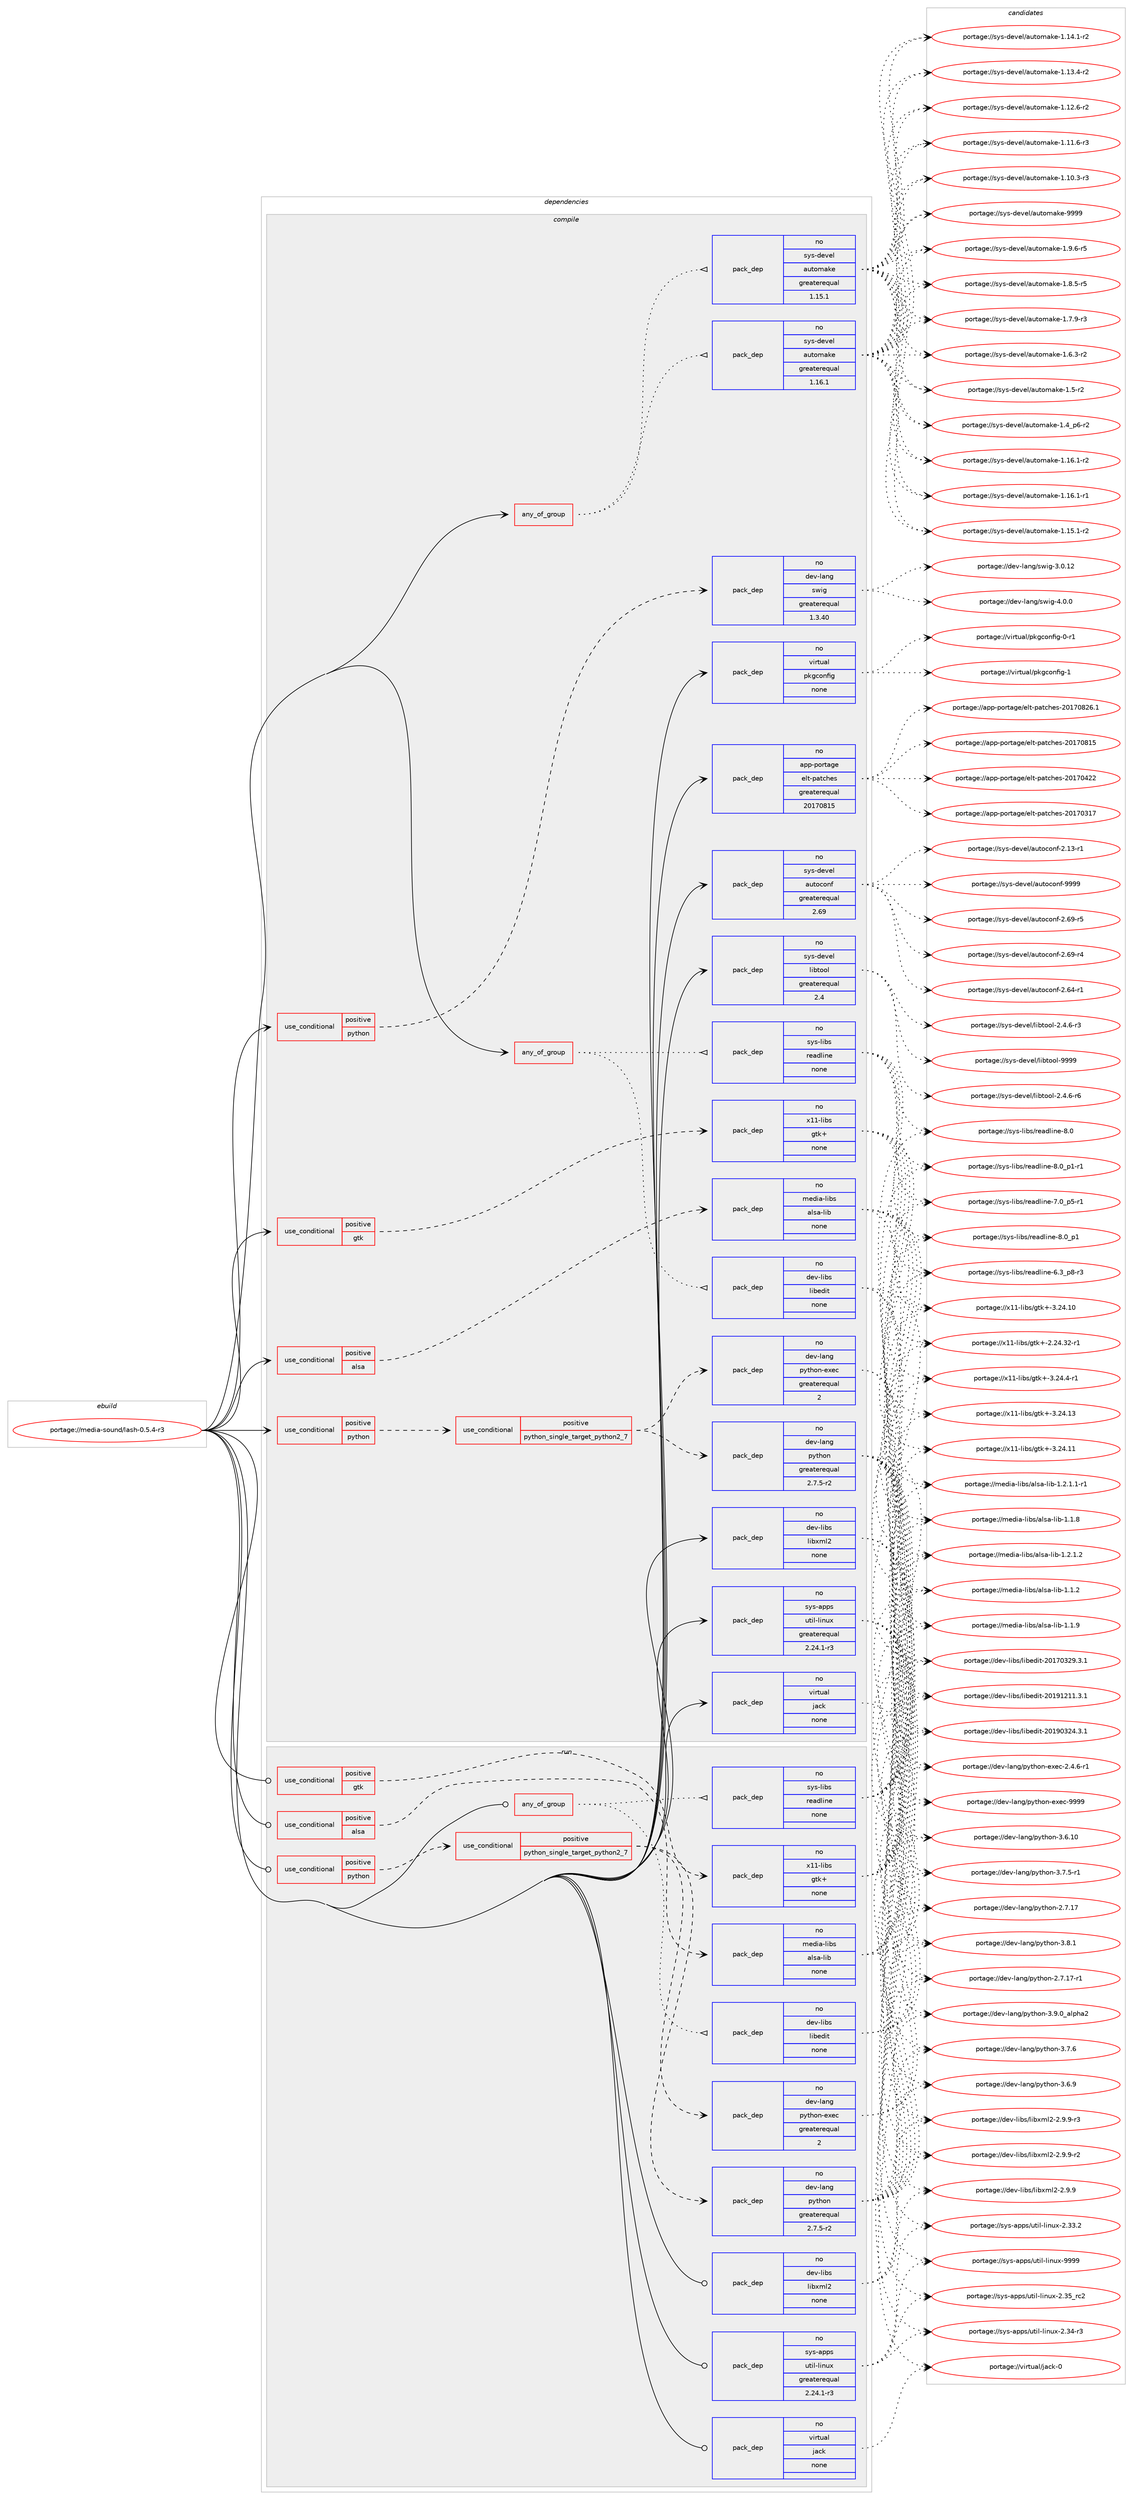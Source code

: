 digraph prolog {

# *************
# Graph options
# *************

newrank=true;
concentrate=true;
compound=true;
graph [rankdir=LR,fontname=Helvetica,fontsize=10,ranksep=1.5];#, ranksep=2.5, nodesep=0.2];
edge  [arrowhead=vee];
node  [fontname=Helvetica,fontsize=10];

# **********
# The ebuild
# **********

subgraph cluster_leftcol {
color=gray;
rank=same;
label=<<i>ebuild</i>>;
id [label="portage://media-sound/lash-0.5.4-r3", color=red, width=4, href="../media-sound/lash-0.5.4-r3.svg"];
}

# ****************
# The dependencies
# ****************

subgraph cluster_midcol {
color=gray;
label=<<i>dependencies</i>>;
subgraph cluster_compile {
fillcolor="#eeeeee";
style=filled;
label=<<i>compile</i>>;
subgraph any2796 {
dependency191774 [label=<<TABLE BORDER="0" CELLBORDER="1" CELLSPACING="0" CELLPADDING="4"><TR><TD CELLPADDING="10">any_of_group</TD></TR></TABLE>>, shape=none, color=red];subgraph pack145323 {
dependency191775 [label=<<TABLE BORDER="0" CELLBORDER="1" CELLSPACING="0" CELLPADDING="4" WIDTH="220"><TR><TD ROWSPAN="6" CELLPADDING="30">pack_dep</TD></TR><TR><TD WIDTH="110">no</TD></TR><TR><TD>sys-devel</TD></TR><TR><TD>automake</TD></TR><TR><TD>greaterequal</TD></TR><TR><TD>1.16.1</TD></TR></TABLE>>, shape=none, color=blue];
}
dependency191774:e -> dependency191775:w [weight=20,style="dotted",arrowhead="oinv"];
subgraph pack145324 {
dependency191776 [label=<<TABLE BORDER="0" CELLBORDER="1" CELLSPACING="0" CELLPADDING="4" WIDTH="220"><TR><TD ROWSPAN="6" CELLPADDING="30">pack_dep</TD></TR><TR><TD WIDTH="110">no</TD></TR><TR><TD>sys-devel</TD></TR><TR><TD>automake</TD></TR><TR><TD>greaterequal</TD></TR><TR><TD>1.15.1</TD></TR></TABLE>>, shape=none, color=blue];
}
dependency191774:e -> dependency191776:w [weight=20,style="dotted",arrowhead="oinv"];
}
id:e -> dependency191774:w [weight=20,style="solid",arrowhead="vee"];
subgraph any2797 {
dependency191777 [label=<<TABLE BORDER="0" CELLBORDER="1" CELLSPACING="0" CELLPADDING="4"><TR><TD CELLPADDING="10">any_of_group</TD></TR></TABLE>>, shape=none, color=red];subgraph pack145325 {
dependency191778 [label=<<TABLE BORDER="0" CELLBORDER="1" CELLSPACING="0" CELLPADDING="4" WIDTH="220"><TR><TD ROWSPAN="6" CELLPADDING="30">pack_dep</TD></TR><TR><TD WIDTH="110">no</TD></TR><TR><TD>sys-libs</TD></TR><TR><TD>readline</TD></TR><TR><TD>none</TD></TR><TR><TD></TD></TR></TABLE>>, shape=none, color=blue];
}
dependency191777:e -> dependency191778:w [weight=20,style="dotted",arrowhead="oinv"];
subgraph pack145326 {
dependency191779 [label=<<TABLE BORDER="0" CELLBORDER="1" CELLSPACING="0" CELLPADDING="4" WIDTH="220"><TR><TD ROWSPAN="6" CELLPADDING="30">pack_dep</TD></TR><TR><TD WIDTH="110">no</TD></TR><TR><TD>dev-libs</TD></TR><TR><TD>libedit</TD></TR><TR><TD>none</TD></TR><TR><TD></TD></TR></TABLE>>, shape=none, color=blue];
}
dependency191777:e -> dependency191779:w [weight=20,style="dotted",arrowhead="oinv"];
}
id:e -> dependency191777:w [weight=20,style="solid",arrowhead="vee"];
subgraph cond43505 {
dependency191780 [label=<<TABLE BORDER="0" CELLBORDER="1" CELLSPACING="0" CELLPADDING="4"><TR><TD ROWSPAN="3" CELLPADDING="10">use_conditional</TD></TR><TR><TD>positive</TD></TR><TR><TD>alsa</TD></TR></TABLE>>, shape=none, color=red];
subgraph pack145327 {
dependency191781 [label=<<TABLE BORDER="0" CELLBORDER="1" CELLSPACING="0" CELLPADDING="4" WIDTH="220"><TR><TD ROWSPAN="6" CELLPADDING="30">pack_dep</TD></TR><TR><TD WIDTH="110">no</TD></TR><TR><TD>media-libs</TD></TR><TR><TD>alsa-lib</TD></TR><TR><TD>none</TD></TR><TR><TD></TD></TR></TABLE>>, shape=none, color=blue];
}
dependency191780:e -> dependency191781:w [weight=20,style="dashed",arrowhead="vee"];
}
id:e -> dependency191780:w [weight=20,style="solid",arrowhead="vee"];
subgraph cond43506 {
dependency191782 [label=<<TABLE BORDER="0" CELLBORDER="1" CELLSPACING="0" CELLPADDING="4"><TR><TD ROWSPAN="3" CELLPADDING="10">use_conditional</TD></TR><TR><TD>positive</TD></TR><TR><TD>gtk</TD></TR></TABLE>>, shape=none, color=red];
subgraph pack145328 {
dependency191783 [label=<<TABLE BORDER="0" CELLBORDER="1" CELLSPACING="0" CELLPADDING="4" WIDTH="220"><TR><TD ROWSPAN="6" CELLPADDING="30">pack_dep</TD></TR><TR><TD WIDTH="110">no</TD></TR><TR><TD>x11-libs</TD></TR><TR><TD>gtk+</TD></TR><TR><TD>none</TD></TR><TR><TD></TD></TR></TABLE>>, shape=none, color=blue];
}
dependency191782:e -> dependency191783:w [weight=20,style="dashed",arrowhead="vee"];
}
id:e -> dependency191782:w [weight=20,style="solid",arrowhead="vee"];
subgraph cond43507 {
dependency191784 [label=<<TABLE BORDER="0" CELLBORDER="1" CELLSPACING="0" CELLPADDING="4"><TR><TD ROWSPAN="3" CELLPADDING="10">use_conditional</TD></TR><TR><TD>positive</TD></TR><TR><TD>python</TD></TR></TABLE>>, shape=none, color=red];
subgraph cond43508 {
dependency191785 [label=<<TABLE BORDER="0" CELLBORDER="1" CELLSPACING="0" CELLPADDING="4"><TR><TD ROWSPAN="3" CELLPADDING="10">use_conditional</TD></TR><TR><TD>positive</TD></TR><TR><TD>python_single_target_python2_7</TD></TR></TABLE>>, shape=none, color=red];
subgraph pack145329 {
dependency191786 [label=<<TABLE BORDER="0" CELLBORDER="1" CELLSPACING="0" CELLPADDING="4" WIDTH="220"><TR><TD ROWSPAN="6" CELLPADDING="30">pack_dep</TD></TR><TR><TD WIDTH="110">no</TD></TR><TR><TD>dev-lang</TD></TR><TR><TD>python</TD></TR><TR><TD>greaterequal</TD></TR><TR><TD>2.7.5-r2</TD></TR></TABLE>>, shape=none, color=blue];
}
dependency191785:e -> dependency191786:w [weight=20,style="dashed",arrowhead="vee"];
subgraph pack145330 {
dependency191787 [label=<<TABLE BORDER="0" CELLBORDER="1" CELLSPACING="0" CELLPADDING="4" WIDTH="220"><TR><TD ROWSPAN="6" CELLPADDING="30">pack_dep</TD></TR><TR><TD WIDTH="110">no</TD></TR><TR><TD>dev-lang</TD></TR><TR><TD>python-exec</TD></TR><TR><TD>greaterequal</TD></TR><TR><TD>2</TD></TR></TABLE>>, shape=none, color=blue];
}
dependency191785:e -> dependency191787:w [weight=20,style="dashed",arrowhead="vee"];
}
dependency191784:e -> dependency191785:w [weight=20,style="dashed",arrowhead="vee"];
}
id:e -> dependency191784:w [weight=20,style="solid",arrowhead="vee"];
subgraph cond43509 {
dependency191788 [label=<<TABLE BORDER="0" CELLBORDER="1" CELLSPACING="0" CELLPADDING="4"><TR><TD ROWSPAN="3" CELLPADDING="10">use_conditional</TD></TR><TR><TD>positive</TD></TR><TR><TD>python</TD></TR></TABLE>>, shape=none, color=red];
subgraph pack145331 {
dependency191789 [label=<<TABLE BORDER="0" CELLBORDER="1" CELLSPACING="0" CELLPADDING="4" WIDTH="220"><TR><TD ROWSPAN="6" CELLPADDING="30">pack_dep</TD></TR><TR><TD WIDTH="110">no</TD></TR><TR><TD>dev-lang</TD></TR><TR><TD>swig</TD></TR><TR><TD>greaterequal</TD></TR><TR><TD>1.3.40</TD></TR></TABLE>>, shape=none, color=blue];
}
dependency191788:e -> dependency191789:w [weight=20,style="dashed",arrowhead="vee"];
}
id:e -> dependency191788:w [weight=20,style="solid",arrowhead="vee"];
subgraph pack145332 {
dependency191790 [label=<<TABLE BORDER="0" CELLBORDER="1" CELLSPACING="0" CELLPADDING="4" WIDTH="220"><TR><TD ROWSPAN="6" CELLPADDING="30">pack_dep</TD></TR><TR><TD WIDTH="110">no</TD></TR><TR><TD>app-portage</TD></TR><TR><TD>elt-patches</TD></TR><TR><TD>greaterequal</TD></TR><TR><TD>20170815</TD></TR></TABLE>>, shape=none, color=blue];
}
id:e -> dependency191790:w [weight=20,style="solid",arrowhead="vee"];
subgraph pack145333 {
dependency191791 [label=<<TABLE BORDER="0" CELLBORDER="1" CELLSPACING="0" CELLPADDING="4" WIDTH="220"><TR><TD ROWSPAN="6" CELLPADDING="30">pack_dep</TD></TR><TR><TD WIDTH="110">no</TD></TR><TR><TD>dev-libs</TD></TR><TR><TD>libxml2</TD></TR><TR><TD>none</TD></TR><TR><TD></TD></TR></TABLE>>, shape=none, color=blue];
}
id:e -> dependency191791:w [weight=20,style="solid",arrowhead="vee"];
subgraph pack145334 {
dependency191792 [label=<<TABLE BORDER="0" CELLBORDER="1" CELLSPACING="0" CELLPADDING="4" WIDTH="220"><TR><TD ROWSPAN="6" CELLPADDING="30">pack_dep</TD></TR><TR><TD WIDTH="110">no</TD></TR><TR><TD>sys-apps</TD></TR><TR><TD>util-linux</TD></TR><TR><TD>greaterequal</TD></TR><TR><TD>2.24.1-r3</TD></TR></TABLE>>, shape=none, color=blue];
}
id:e -> dependency191792:w [weight=20,style="solid",arrowhead="vee"];
subgraph pack145335 {
dependency191793 [label=<<TABLE BORDER="0" CELLBORDER="1" CELLSPACING="0" CELLPADDING="4" WIDTH="220"><TR><TD ROWSPAN="6" CELLPADDING="30">pack_dep</TD></TR><TR><TD WIDTH="110">no</TD></TR><TR><TD>sys-devel</TD></TR><TR><TD>autoconf</TD></TR><TR><TD>greaterequal</TD></TR><TR><TD>2.69</TD></TR></TABLE>>, shape=none, color=blue];
}
id:e -> dependency191793:w [weight=20,style="solid",arrowhead="vee"];
subgraph pack145336 {
dependency191794 [label=<<TABLE BORDER="0" CELLBORDER="1" CELLSPACING="0" CELLPADDING="4" WIDTH="220"><TR><TD ROWSPAN="6" CELLPADDING="30">pack_dep</TD></TR><TR><TD WIDTH="110">no</TD></TR><TR><TD>sys-devel</TD></TR><TR><TD>libtool</TD></TR><TR><TD>greaterequal</TD></TR><TR><TD>2.4</TD></TR></TABLE>>, shape=none, color=blue];
}
id:e -> dependency191794:w [weight=20,style="solid",arrowhead="vee"];
subgraph pack145337 {
dependency191795 [label=<<TABLE BORDER="0" CELLBORDER="1" CELLSPACING="0" CELLPADDING="4" WIDTH="220"><TR><TD ROWSPAN="6" CELLPADDING="30">pack_dep</TD></TR><TR><TD WIDTH="110">no</TD></TR><TR><TD>virtual</TD></TR><TR><TD>jack</TD></TR><TR><TD>none</TD></TR><TR><TD></TD></TR></TABLE>>, shape=none, color=blue];
}
id:e -> dependency191795:w [weight=20,style="solid",arrowhead="vee"];
subgraph pack145338 {
dependency191796 [label=<<TABLE BORDER="0" CELLBORDER="1" CELLSPACING="0" CELLPADDING="4" WIDTH="220"><TR><TD ROWSPAN="6" CELLPADDING="30">pack_dep</TD></TR><TR><TD WIDTH="110">no</TD></TR><TR><TD>virtual</TD></TR><TR><TD>pkgconfig</TD></TR><TR><TD>none</TD></TR><TR><TD></TD></TR></TABLE>>, shape=none, color=blue];
}
id:e -> dependency191796:w [weight=20,style="solid",arrowhead="vee"];
}
subgraph cluster_compileandrun {
fillcolor="#eeeeee";
style=filled;
label=<<i>compile and run</i>>;
}
subgraph cluster_run {
fillcolor="#eeeeee";
style=filled;
label=<<i>run</i>>;
subgraph any2798 {
dependency191797 [label=<<TABLE BORDER="0" CELLBORDER="1" CELLSPACING="0" CELLPADDING="4"><TR><TD CELLPADDING="10">any_of_group</TD></TR></TABLE>>, shape=none, color=red];subgraph pack145339 {
dependency191798 [label=<<TABLE BORDER="0" CELLBORDER="1" CELLSPACING="0" CELLPADDING="4" WIDTH="220"><TR><TD ROWSPAN="6" CELLPADDING="30">pack_dep</TD></TR><TR><TD WIDTH="110">no</TD></TR><TR><TD>sys-libs</TD></TR><TR><TD>readline</TD></TR><TR><TD>none</TD></TR><TR><TD></TD></TR></TABLE>>, shape=none, color=blue];
}
dependency191797:e -> dependency191798:w [weight=20,style="dotted",arrowhead="oinv"];
subgraph pack145340 {
dependency191799 [label=<<TABLE BORDER="0" CELLBORDER="1" CELLSPACING="0" CELLPADDING="4" WIDTH="220"><TR><TD ROWSPAN="6" CELLPADDING="30">pack_dep</TD></TR><TR><TD WIDTH="110">no</TD></TR><TR><TD>dev-libs</TD></TR><TR><TD>libedit</TD></TR><TR><TD>none</TD></TR><TR><TD></TD></TR></TABLE>>, shape=none, color=blue];
}
dependency191797:e -> dependency191799:w [weight=20,style="dotted",arrowhead="oinv"];
}
id:e -> dependency191797:w [weight=20,style="solid",arrowhead="odot"];
subgraph cond43510 {
dependency191800 [label=<<TABLE BORDER="0" CELLBORDER="1" CELLSPACING="0" CELLPADDING="4"><TR><TD ROWSPAN="3" CELLPADDING="10">use_conditional</TD></TR><TR><TD>positive</TD></TR><TR><TD>alsa</TD></TR></TABLE>>, shape=none, color=red];
subgraph pack145341 {
dependency191801 [label=<<TABLE BORDER="0" CELLBORDER="1" CELLSPACING="0" CELLPADDING="4" WIDTH="220"><TR><TD ROWSPAN="6" CELLPADDING="30">pack_dep</TD></TR><TR><TD WIDTH="110">no</TD></TR><TR><TD>media-libs</TD></TR><TR><TD>alsa-lib</TD></TR><TR><TD>none</TD></TR><TR><TD></TD></TR></TABLE>>, shape=none, color=blue];
}
dependency191800:e -> dependency191801:w [weight=20,style="dashed",arrowhead="vee"];
}
id:e -> dependency191800:w [weight=20,style="solid",arrowhead="odot"];
subgraph cond43511 {
dependency191802 [label=<<TABLE BORDER="0" CELLBORDER="1" CELLSPACING="0" CELLPADDING="4"><TR><TD ROWSPAN="3" CELLPADDING="10">use_conditional</TD></TR><TR><TD>positive</TD></TR><TR><TD>gtk</TD></TR></TABLE>>, shape=none, color=red];
subgraph pack145342 {
dependency191803 [label=<<TABLE BORDER="0" CELLBORDER="1" CELLSPACING="0" CELLPADDING="4" WIDTH="220"><TR><TD ROWSPAN="6" CELLPADDING="30">pack_dep</TD></TR><TR><TD WIDTH="110">no</TD></TR><TR><TD>x11-libs</TD></TR><TR><TD>gtk+</TD></TR><TR><TD>none</TD></TR><TR><TD></TD></TR></TABLE>>, shape=none, color=blue];
}
dependency191802:e -> dependency191803:w [weight=20,style="dashed",arrowhead="vee"];
}
id:e -> dependency191802:w [weight=20,style="solid",arrowhead="odot"];
subgraph cond43512 {
dependency191804 [label=<<TABLE BORDER="0" CELLBORDER="1" CELLSPACING="0" CELLPADDING="4"><TR><TD ROWSPAN="3" CELLPADDING="10">use_conditional</TD></TR><TR><TD>positive</TD></TR><TR><TD>python</TD></TR></TABLE>>, shape=none, color=red];
subgraph cond43513 {
dependency191805 [label=<<TABLE BORDER="0" CELLBORDER="1" CELLSPACING="0" CELLPADDING="4"><TR><TD ROWSPAN="3" CELLPADDING="10">use_conditional</TD></TR><TR><TD>positive</TD></TR><TR><TD>python_single_target_python2_7</TD></TR></TABLE>>, shape=none, color=red];
subgraph pack145343 {
dependency191806 [label=<<TABLE BORDER="0" CELLBORDER="1" CELLSPACING="0" CELLPADDING="4" WIDTH="220"><TR><TD ROWSPAN="6" CELLPADDING="30">pack_dep</TD></TR><TR><TD WIDTH="110">no</TD></TR><TR><TD>dev-lang</TD></TR><TR><TD>python</TD></TR><TR><TD>greaterequal</TD></TR><TR><TD>2.7.5-r2</TD></TR></TABLE>>, shape=none, color=blue];
}
dependency191805:e -> dependency191806:w [weight=20,style="dashed",arrowhead="vee"];
subgraph pack145344 {
dependency191807 [label=<<TABLE BORDER="0" CELLBORDER="1" CELLSPACING="0" CELLPADDING="4" WIDTH="220"><TR><TD ROWSPAN="6" CELLPADDING="30">pack_dep</TD></TR><TR><TD WIDTH="110">no</TD></TR><TR><TD>dev-lang</TD></TR><TR><TD>python-exec</TD></TR><TR><TD>greaterequal</TD></TR><TR><TD>2</TD></TR></TABLE>>, shape=none, color=blue];
}
dependency191805:e -> dependency191807:w [weight=20,style="dashed",arrowhead="vee"];
}
dependency191804:e -> dependency191805:w [weight=20,style="dashed",arrowhead="vee"];
}
id:e -> dependency191804:w [weight=20,style="solid",arrowhead="odot"];
subgraph pack145345 {
dependency191808 [label=<<TABLE BORDER="0" CELLBORDER="1" CELLSPACING="0" CELLPADDING="4" WIDTH="220"><TR><TD ROWSPAN="6" CELLPADDING="30">pack_dep</TD></TR><TR><TD WIDTH="110">no</TD></TR><TR><TD>dev-libs</TD></TR><TR><TD>libxml2</TD></TR><TR><TD>none</TD></TR><TR><TD></TD></TR></TABLE>>, shape=none, color=blue];
}
id:e -> dependency191808:w [weight=20,style="solid",arrowhead="odot"];
subgraph pack145346 {
dependency191809 [label=<<TABLE BORDER="0" CELLBORDER="1" CELLSPACING="0" CELLPADDING="4" WIDTH="220"><TR><TD ROWSPAN="6" CELLPADDING="30">pack_dep</TD></TR><TR><TD WIDTH="110">no</TD></TR><TR><TD>sys-apps</TD></TR><TR><TD>util-linux</TD></TR><TR><TD>greaterequal</TD></TR><TR><TD>2.24.1-r3</TD></TR></TABLE>>, shape=none, color=blue];
}
id:e -> dependency191809:w [weight=20,style="solid",arrowhead="odot"];
subgraph pack145347 {
dependency191810 [label=<<TABLE BORDER="0" CELLBORDER="1" CELLSPACING="0" CELLPADDING="4" WIDTH="220"><TR><TD ROWSPAN="6" CELLPADDING="30">pack_dep</TD></TR><TR><TD WIDTH="110">no</TD></TR><TR><TD>virtual</TD></TR><TR><TD>jack</TD></TR><TR><TD>none</TD></TR><TR><TD></TD></TR></TABLE>>, shape=none, color=blue];
}
id:e -> dependency191810:w [weight=20,style="solid",arrowhead="odot"];
}
}

# **************
# The candidates
# **************

subgraph cluster_choices {
rank=same;
color=gray;
label=<<i>candidates</i>>;

subgraph choice145323 {
color=black;
nodesep=1;
choice115121115451001011181011084797117116111109971071014557575757 [label="portage://sys-devel/automake-9999", color=red, width=4,href="../sys-devel/automake-9999.svg"];
choice115121115451001011181011084797117116111109971071014549465746544511453 [label="portage://sys-devel/automake-1.9.6-r5", color=red, width=4,href="../sys-devel/automake-1.9.6-r5.svg"];
choice115121115451001011181011084797117116111109971071014549465646534511453 [label="portage://sys-devel/automake-1.8.5-r5", color=red, width=4,href="../sys-devel/automake-1.8.5-r5.svg"];
choice115121115451001011181011084797117116111109971071014549465546574511451 [label="portage://sys-devel/automake-1.7.9-r3", color=red, width=4,href="../sys-devel/automake-1.7.9-r3.svg"];
choice115121115451001011181011084797117116111109971071014549465446514511450 [label="portage://sys-devel/automake-1.6.3-r2", color=red, width=4,href="../sys-devel/automake-1.6.3-r2.svg"];
choice11512111545100101118101108479711711611110997107101454946534511450 [label="portage://sys-devel/automake-1.5-r2", color=red, width=4,href="../sys-devel/automake-1.5-r2.svg"];
choice115121115451001011181011084797117116111109971071014549465295112544511450 [label="portage://sys-devel/automake-1.4_p6-r2", color=red, width=4,href="../sys-devel/automake-1.4_p6-r2.svg"];
choice11512111545100101118101108479711711611110997107101454946495446494511450 [label="portage://sys-devel/automake-1.16.1-r2", color=red, width=4,href="../sys-devel/automake-1.16.1-r2.svg"];
choice11512111545100101118101108479711711611110997107101454946495446494511449 [label="portage://sys-devel/automake-1.16.1-r1", color=red, width=4,href="../sys-devel/automake-1.16.1-r1.svg"];
choice11512111545100101118101108479711711611110997107101454946495346494511450 [label="portage://sys-devel/automake-1.15.1-r2", color=red, width=4,href="../sys-devel/automake-1.15.1-r2.svg"];
choice11512111545100101118101108479711711611110997107101454946495246494511450 [label="portage://sys-devel/automake-1.14.1-r2", color=red, width=4,href="../sys-devel/automake-1.14.1-r2.svg"];
choice11512111545100101118101108479711711611110997107101454946495146524511450 [label="portage://sys-devel/automake-1.13.4-r2", color=red, width=4,href="../sys-devel/automake-1.13.4-r2.svg"];
choice11512111545100101118101108479711711611110997107101454946495046544511450 [label="portage://sys-devel/automake-1.12.6-r2", color=red, width=4,href="../sys-devel/automake-1.12.6-r2.svg"];
choice11512111545100101118101108479711711611110997107101454946494946544511451 [label="portage://sys-devel/automake-1.11.6-r3", color=red, width=4,href="../sys-devel/automake-1.11.6-r3.svg"];
choice11512111545100101118101108479711711611110997107101454946494846514511451 [label="portage://sys-devel/automake-1.10.3-r3", color=red, width=4,href="../sys-devel/automake-1.10.3-r3.svg"];
dependency191775:e -> choice115121115451001011181011084797117116111109971071014557575757:w [style=dotted,weight="100"];
dependency191775:e -> choice115121115451001011181011084797117116111109971071014549465746544511453:w [style=dotted,weight="100"];
dependency191775:e -> choice115121115451001011181011084797117116111109971071014549465646534511453:w [style=dotted,weight="100"];
dependency191775:e -> choice115121115451001011181011084797117116111109971071014549465546574511451:w [style=dotted,weight="100"];
dependency191775:e -> choice115121115451001011181011084797117116111109971071014549465446514511450:w [style=dotted,weight="100"];
dependency191775:e -> choice11512111545100101118101108479711711611110997107101454946534511450:w [style=dotted,weight="100"];
dependency191775:e -> choice115121115451001011181011084797117116111109971071014549465295112544511450:w [style=dotted,weight="100"];
dependency191775:e -> choice11512111545100101118101108479711711611110997107101454946495446494511450:w [style=dotted,weight="100"];
dependency191775:e -> choice11512111545100101118101108479711711611110997107101454946495446494511449:w [style=dotted,weight="100"];
dependency191775:e -> choice11512111545100101118101108479711711611110997107101454946495346494511450:w [style=dotted,weight="100"];
dependency191775:e -> choice11512111545100101118101108479711711611110997107101454946495246494511450:w [style=dotted,weight="100"];
dependency191775:e -> choice11512111545100101118101108479711711611110997107101454946495146524511450:w [style=dotted,weight="100"];
dependency191775:e -> choice11512111545100101118101108479711711611110997107101454946495046544511450:w [style=dotted,weight="100"];
dependency191775:e -> choice11512111545100101118101108479711711611110997107101454946494946544511451:w [style=dotted,weight="100"];
dependency191775:e -> choice11512111545100101118101108479711711611110997107101454946494846514511451:w [style=dotted,weight="100"];
}
subgraph choice145324 {
color=black;
nodesep=1;
choice115121115451001011181011084797117116111109971071014557575757 [label="portage://sys-devel/automake-9999", color=red, width=4,href="../sys-devel/automake-9999.svg"];
choice115121115451001011181011084797117116111109971071014549465746544511453 [label="portage://sys-devel/automake-1.9.6-r5", color=red, width=4,href="../sys-devel/automake-1.9.6-r5.svg"];
choice115121115451001011181011084797117116111109971071014549465646534511453 [label="portage://sys-devel/automake-1.8.5-r5", color=red, width=4,href="../sys-devel/automake-1.8.5-r5.svg"];
choice115121115451001011181011084797117116111109971071014549465546574511451 [label="portage://sys-devel/automake-1.7.9-r3", color=red, width=4,href="../sys-devel/automake-1.7.9-r3.svg"];
choice115121115451001011181011084797117116111109971071014549465446514511450 [label="portage://sys-devel/automake-1.6.3-r2", color=red, width=4,href="../sys-devel/automake-1.6.3-r2.svg"];
choice11512111545100101118101108479711711611110997107101454946534511450 [label="portage://sys-devel/automake-1.5-r2", color=red, width=4,href="../sys-devel/automake-1.5-r2.svg"];
choice115121115451001011181011084797117116111109971071014549465295112544511450 [label="portage://sys-devel/automake-1.4_p6-r2", color=red, width=4,href="../sys-devel/automake-1.4_p6-r2.svg"];
choice11512111545100101118101108479711711611110997107101454946495446494511450 [label="portage://sys-devel/automake-1.16.1-r2", color=red, width=4,href="../sys-devel/automake-1.16.1-r2.svg"];
choice11512111545100101118101108479711711611110997107101454946495446494511449 [label="portage://sys-devel/automake-1.16.1-r1", color=red, width=4,href="../sys-devel/automake-1.16.1-r1.svg"];
choice11512111545100101118101108479711711611110997107101454946495346494511450 [label="portage://sys-devel/automake-1.15.1-r2", color=red, width=4,href="../sys-devel/automake-1.15.1-r2.svg"];
choice11512111545100101118101108479711711611110997107101454946495246494511450 [label="portage://sys-devel/automake-1.14.1-r2", color=red, width=4,href="../sys-devel/automake-1.14.1-r2.svg"];
choice11512111545100101118101108479711711611110997107101454946495146524511450 [label="portage://sys-devel/automake-1.13.4-r2", color=red, width=4,href="../sys-devel/automake-1.13.4-r2.svg"];
choice11512111545100101118101108479711711611110997107101454946495046544511450 [label="portage://sys-devel/automake-1.12.6-r2", color=red, width=4,href="../sys-devel/automake-1.12.6-r2.svg"];
choice11512111545100101118101108479711711611110997107101454946494946544511451 [label="portage://sys-devel/automake-1.11.6-r3", color=red, width=4,href="../sys-devel/automake-1.11.6-r3.svg"];
choice11512111545100101118101108479711711611110997107101454946494846514511451 [label="portage://sys-devel/automake-1.10.3-r3", color=red, width=4,href="../sys-devel/automake-1.10.3-r3.svg"];
dependency191776:e -> choice115121115451001011181011084797117116111109971071014557575757:w [style=dotted,weight="100"];
dependency191776:e -> choice115121115451001011181011084797117116111109971071014549465746544511453:w [style=dotted,weight="100"];
dependency191776:e -> choice115121115451001011181011084797117116111109971071014549465646534511453:w [style=dotted,weight="100"];
dependency191776:e -> choice115121115451001011181011084797117116111109971071014549465546574511451:w [style=dotted,weight="100"];
dependency191776:e -> choice115121115451001011181011084797117116111109971071014549465446514511450:w [style=dotted,weight="100"];
dependency191776:e -> choice11512111545100101118101108479711711611110997107101454946534511450:w [style=dotted,weight="100"];
dependency191776:e -> choice115121115451001011181011084797117116111109971071014549465295112544511450:w [style=dotted,weight="100"];
dependency191776:e -> choice11512111545100101118101108479711711611110997107101454946495446494511450:w [style=dotted,weight="100"];
dependency191776:e -> choice11512111545100101118101108479711711611110997107101454946495446494511449:w [style=dotted,weight="100"];
dependency191776:e -> choice11512111545100101118101108479711711611110997107101454946495346494511450:w [style=dotted,weight="100"];
dependency191776:e -> choice11512111545100101118101108479711711611110997107101454946495246494511450:w [style=dotted,weight="100"];
dependency191776:e -> choice11512111545100101118101108479711711611110997107101454946495146524511450:w [style=dotted,weight="100"];
dependency191776:e -> choice11512111545100101118101108479711711611110997107101454946495046544511450:w [style=dotted,weight="100"];
dependency191776:e -> choice11512111545100101118101108479711711611110997107101454946494946544511451:w [style=dotted,weight="100"];
dependency191776:e -> choice11512111545100101118101108479711711611110997107101454946494846514511451:w [style=dotted,weight="100"];
}
subgraph choice145325 {
color=black;
nodesep=1;
choice115121115451081059811547114101971001081051101014556464895112494511449 [label="portage://sys-libs/readline-8.0_p1-r1", color=red, width=4,href="../sys-libs/readline-8.0_p1-r1.svg"];
choice11512111545108105981154711410197100108105110101455646489511249 [label="portage://sys-libs/readline-8.0_p1", color=red, width=4,href="../sys-libs/readline-8.0_p1.svg"];
choice1151211154510810598115471141019710010810511010145564648 [label="portage://sys-libs/readline-8.0", color=red, width=4,href="../sys-libs/readline-8.0.svg"];
choice115121115451081059811547114101971001081051101014555464895112534511449 [label="portage://sys-libs/readline-7.0_p5-r1", color=red, width=4,href="../sys-libs/readline-7.0_p5-r1.svg"];
choice115121115451081059811547114101971001081051101014554465195112564511451 [label="portage://sys-libs/readline-6.3_p8-r3", color=red, width=4,href="../sys-libs/readline-6.3_p8-r3.svg"];
dependency191778:e -> choice115121115451081059811547114101971001081051101014556464895112494511449:w [style=dotted,weight="100"];
dependency191778:e -> choice11512111545108105981154711410197100108105110101455646489511249:w [style=dotted,weight="100"];
dependency191778:e -> choice1151211154510810598115471141019710010810511010145564648:w [style=dotted,weight="100"];
dependency191778:e -> choice115121115451081059811547114101971001081051101014555464895112534511449:w [style=dotted,weight="100"];
dependency191778:e -> choice115121115451081059811547114101971001081051101014554465195112564511451:w [style=dotted,weight="100"];
}
subgraph choice145326 {
color=black;
nodesep=1;
choice1001011184510810598115471081059810110010511645504849574950494946514649 [label="portage://dev-libs/libedit-20191211.3.1", color=red, width=4,href="../dev-libs/libedit-20191211.3.1.svg"];
choice1001011184510810598115471081059810110010511645504849574851505246514649 [label="portage://dev-libs/libedit-20190324.3.1", color=red, width=4,href="../dev-libs/libedit-20190324.3.1.svg"];
choice1001011184510810598115471081059810110010511645504849554851505746514649 [label="portage://dev-libs/libedit-20170329.3.1", color=red, width=4,href="../dev-libs/libedit-20170329.3.1.svg"];
dependency191779:e -> choice1001011184510810598115471081059810110010511645504849574950494946514649:w [style=dotted,weight="100"];
dependency191779:e -> choice1001011184510810598115471081059810110010511645504849574851505246514649:w [style=dotted,weight="100"];
dependency191779:e -> choice1001011184510810598115471081059810110010511645504849554851505746514649:w [style=dotted,weight="100"];
}
subgraph choice145327 {
color=black;
nodesep=1;
choice10910110010597451081059811547971081159745108105984549465046494650 [label="portage://media-libs/alsa-lib-1.2.1.2", color=red, width=4,href="../media-libs/alsa-lib-1.2.1.2.svg"];
choice109101100105974510810598115479710811597451081059845494650464946494511449 [label="portage://media-libs/alsa-lib-1.2.1.1-r1", color=red, width=4,href="../media-libs/alsa-lib-1.2.1.1-r1.svg"];
choice1091011001059745108105981154797108115974510810598454946494657 [label="portage://media-libs/alsa-lib-1.1.9", color=red, width=4,href="../media-libs/alsa-lib-1.1.9.svg"];
choice1091011001059745108105981154797108115974510810598454946494656 [label="portage://media-libs/alsa-lib-1.1.8", color=red, width=4,href="../media-libs/alsa-lib-1.1.8.svg"];
choice1091011001059745108105981154797108115974510810598454946494650 [label="portage://media-libs/alsa-lib-1.1.2", color=red, width=4,href="../media-libs/alsa-lib-1.1.2.svg"];
dependency191781:e -> choice10910110010597451081059811547971081159745108105984549465046494650:w [style=dotted,weight="100"];
dependency191781:e -> choice109101100105974510810598115479710811597451081059845494650464946494511449:w [style=dotted,weight="100"];
dependency191781:e -> choice1091011001059745108105981154797108115974510810598454946494657:w [style=dotted,weight="100"];
dependency191781:e -> choice1091011001059745108105981154797108115974510810598454946494656:w [style=dotted,weight="100"];
dependency191781:e -> choice1091011001059745108105981154797108115974510810598454946494650:w [style=dotted,weight="100"];
}
subgraph choice145328 {
color=black;
nodesep=1;
choice120494945108105981154710311610743455146505246524511449 [label="portage://x11-libs/gtk+-3.24.4-r1", color=red, width=4,href="../x11-libs/gtk+-3.24.4-r1.svg"];
choice1204949451081059811547103116107434551465052464951 [label="portage://x11-libs/gtk+-3.24.13", color=red, width=4,href="../x11-libs/gtk+-3.24.13.svg"];
choice1204949451081059811547103116107434551465052464949 [label="portage://x11-libs/gtk+-3.24.11", color=red, width=4,href="../x11-libs/gtk+-3.24.11.svg"];
choice1204949451081059811547103116107434551465052464948 [label="portage://x11-libs/gtk+-3.24.10", color=red, width=4,href="../x11-libs/gtk+-3.24.10.svg"];
choice12049494510810598115471031161074345504650524651504511449 [label="portage://x11-libs/gtk+-2.24.32-r1", color=red, width=4,href="../x11-libs/gtk+-2.24.32-r1.svg"];
dependency191783:e -> choice120494945108105981154710311610743455146505246524511449:w [style=dotted,weight="100"];
dependency191783:e -> choice1204949451081059811547103116107434551465052464951:w [style=dotted,weight="100"];
dependency191783:e -> choice1204949451081059811547103116107434551465052464949:w [style=dotted,weight="100"];
dependency191783:e -> choice1204949451081059811547103116107434551465052464948:w [style=dotted,weight="100"];
dependency191783:e -> choice12049494510810598115471031161074345504650524651504511449:w [style=dotted,weight="100"];
}
subgraph choice145329 {
color=black;
nodesep=1;
choice10010111845108971101034711212111610411111045514657464895971081121049750 [label="portage://dev-lang/python-3.9.0_alpha2", color=red, width=4,href="../dev-lang/python-3.9.0_alpha2.svg"];
choice100101118451089711010347112121116104111110455146564649 [label="portage://dev-lang/python-3.8.1", color=red, width=4,href="../dev-lang/python-3.8.1.svg"];
choice100101118451089711010347112121116104111110455146554654 [label="portage://dev-lang/python-3.7.6", color=red, width=4,href="../dev-lang/python-3.7.6.svg"];
choice1001011184510897110103471121211161041111104551465546534511449 [label="portage://dev-lang/python-3.7.5-r1", color=red, width=4,href="../dev-lang/python-3.7.5-r1.svg"];
choice100101118451089711010347112121116104111110455146544657 [label="portage://dev-lang/python-3.6.9", color=red, width=4,href="../dev-lang/python-3.6.9.svg"];
choice10010111845108971101034711212111610411111045514654464948 [label="portage://dev-lang/python-3.6.10", color=red, width=4,href="../dev-lang/python-3.6.10.svg"];
choice100101118451089711010347112121116104111110455046554649554511449 [label="portage://dev-lang/python-2.7.17-r1", color=red, width=4,href="../dev-lang/python-2.7.17-r1.svg"];
choice10010111845108971101034711212111610411111045504655464955 [label="portage://dev-lang/python-2.7.17", color=red, width=4,href="../dev-lang/python-2.7.17.svg"];
dependency191786:e -> choice10010111845108971101034711212111610411111045514657464895971081121049750:w [style=dotted,weight="100"];
dependency191786:e -> choice100101118451089711010347112121116104111110455146564649:w [style=dotted,weight="100"];
dependency191786:e -> choice100101118451089711010347112121116104111110455146554654:w [style=dotted,weight="100"];
dependency191786:e -> choice1001011184510897110103471121211161041111104551465546534511449:w [style=dotted,weight="100"];
dependency191786:e -> choice100101118451089711010347112121116104111110455146544657:w [style=dotted,weight="100"];
dependency191786:e -> choice10010111845108971101034711212111610411111045514654464948:w [style=dotted,weight="100"];
dependency191786:e -> choice100101118451089711010347112121116104111110455046554649554511449:w [style=dotted,weight="100"];
dependency191786:e -> choice10010111845108971101034711212111610411111045504655464955:w [style=dotted,weight="100"];
}
subgraph choice145330 {
color=black;
nodesep=1;
choice10010111845108971101034711212111610411111045101120101994557575757 [label="portage://dev-lang/python-exec-9999", color=red, width=4,href="../dev-lang/python-exec-9999.svg"];
choice10010111845108971101034711212111610411111045101120101994550465246544511449 [label="portage://dev-lang/python-exec-2.4.6-r1", color=red, width=4,href="../dev-lang/python-exec-2.4.6-r1.svg"];
dependency191787:e -> choice10010111845108971101034711212111610411111045101120101994557575757:w [style=dotted,weight="100"];
dependency191787:e -> choice10010111845108971101034711212111610411111045101120101994550465246544511449:w [style=dotted,weight="100"];
}
subgraph choice145331 {
color=black;
nodesep=1;
choice100101118451089711010347115119105103455246484648 [label="portage://dev-lang/swig-4.0.0", color=red, width=4,href="../dev-lang/swig-4.0.0.svg"];
choice10010111845108971101034711511910510345514648464950 [label="portage://dev-lang/swig-3.0.12", color=red, width=4,href="../dev-lang/swig-3.0.12.svg"];
dependency191789:e -> choice100101118451089711010347115119105103455246484648:w [style=dotted,weight="100"];
dependency191789:e -> choice10010111845108971101034711511910510345514648464950:w [style=dotted,weight="100"];
}
subgraph choice145332 {
color=black;
nodesep=1;
choice971121124511211111411697103101471011081164511297116991041011154550484955485650544649 [label="portage://app-portage/elt-patches-20170826.1", color=red, width=4,href="../app-portage/elt-patches-20170826.1.svg"];
choice97112112451121111141169710310147101108116451129711699104101115455048495548564953 [label="portage://app-portage/elt-patches-20170815", color=red, width=4,href="../app-portage/elt-patches-20170815.svg"];
choice97112112451121111141169710310147101108116451129711699104101115455048495548525050 [label="portage://app-portage/elt-patches-20170422", color=red, width=4,href="../app-portage/elt-patches-20170422.svg"];
choice97112112451121111141169710310147101108116451129711699104101115455048495548514955 [label="portage://app-portage/elt-patches-20170317", color=red, width=4,href="../app-portage/elt-patches-20170317.svg"];
dependency191790:e -> choice971121124511211111411697103101471011081164511297116991041011154550484955485650544649:w [style=dotted,weight="100"];
dependency191790:e -> choice97112112451121111141169710310147101108116451129711699104101115455048495548564953:w [style=dotted,weight="100"];
dependency191790:e -> choice97112112451121111141169710310147101108116451129711699104101115455048495548525050:w [style=dotted,weight="100"];
dependency191790:e -> choice97112112451121111141169710310147101108116451129711699104101115455048495548514955:w [style=dotted,weight="100"];
}
subgraph choice145333 {
color=black;
nodesep=1;
choice10010111845108105981154710810598120109108504550465746574511451 [label="portage://dev-libs/libxml2-2.9.9-r3", color=red, width=4,href="../dev-libs/libxml2-2.9.9-r3.svg"];
choice10010111845108105981154710810598120109108504550465746574511450 [label="portage://dev-libs/libxml2-2.9.9-r2", color=red, width=4,href="../dev-libs/libxml2-2.9.9-r2.svg"];
choice1001011184510810598115471081059812010910850455046574657 [label="portage://dev-libs/libxml2-2.9.9", color=red, width=4,href="../dev-libs/libxml2-2.9.9.svg"];
dependency191791:e -> choice10010111845108105981154710810598120109108504550465746574511451:w [style=dotted,weight="100"];
dependency191791:e -> choice10010111845108105981154710810598120109108504550465746574511450:w [style=dotted,weight="100"];
dependency191791:e -> choice1001011184510810598115471081059812010910850455046574657:w [style=dotted,weight="100"];
}
subgraph choice145334 {
color=black;
nodesep=1;
choice115121115459711211211547117116105108451081051101171204557575757 [label="portage://sys-apps/util-linux-9999", color=red, width=4,href="../sys-apps/util-linux-9999.svg"];
choice115121115459711211211547117116105108451081051101171204550465153951149950 [label="portage://sys-apps/util-linux-2.35_rc2", color=red, width=4,href="../sys-apps/util-linux-2.35_rc2.svg"];
choice1151211154597112112115471171161051084510810511011712045504651524511451 [label="portage://sys-apps/util-linux-2.34-r3", color=red, width=4,href="../sys-apps/util-linux-2.34-r3.svg"];
choice1151211154597112112115471171161051084510810511011712045504651514650 [label="portage://sys-apps/util-linux-2.33.2", color=red, width=4,href="../sys-apps/util-linux-2.33.2.svg"];
dependency191792:e -> choice115121115459711211211547117116105108451081051101171204557575757:w [style=dotted,weight="100"];
dependency191792:e -> choice115121115459711211211547117116105108451081051101171204550465153951149950:w [style=dotted,weight="100"];
dependency191792:e -> choice1151211154597112112115471171161051084510810511011712045504651524511451:w [style=dotted,weight="100"];
dependency191792:e -> choice1151211154597112112115471171161051084510810511011712045504651514650:w [style=dotted,weight="100"];
}
subgraph choice145335 {
color=black;
nodesep=1;
choice115121115451001011181011084797117116111991111101024557575757 [label="portage://sys-devel/autoconf-9999", color=red, width=4,href="../sys-devel/autoconf-9999.svg"];
choice1151211154510010111810110847971171161119911111010245504654574511453 [label="portage://sys-devel/autoconf-2.69-r5", color=red, width=4,href="../sys-devel/autoconf-2.69-r5.svg"];
choice1151211154510010111810110847971171161119911111010245504654574511452 [label="portage://sys-devel/autoconf-2.69-r4", color=red, width=4,href="../sys-devel/autoconf-2.69-r4.svg"];
choice1151211154510010111810110847971171161119911111010245504654524511449 [label="portage://sys-devel/autoconf-2.64-r1", color=red, width=4,href="../sys-devel/autoconf-2.64-r1.svg"];
choice1151211154510010111810110847971171161119911111010245504649514511449 [label="portage://sys-devel/autoconf-2.13-r1", color=red, width=4,href="../sys-devel/autoconf-2.13-r1.svg"];
dependency191793:e -> choice115121115451001011181011084797117116111991111101024557575757:w [style=dotted,weight="100"];
dependency191793:e -> choice1151211154510010111810110847971171161119911111010245504654574511453:w [style=dotted,weight="100"];
dependency191793:e -> choice1151211154510010111810110847971171161119911111010245504654574511452:w [style=dotted,weight="100"];
dependency191793:e -> choice1151211154510010111810110847971171161119911111010245504654524511449:w [style=dotted,weight="100"];
dependency191793:e -> choice1151211154510010111810110847971171161119911111010245504649514511449:w [style=dotted,weight="100"];
}
subgraph choice145336 {
color=black;
nodesep=1;
choice1151211154510010111810110847108105981161111111084557575757 [label="portage://sys-devel/libtool-9999", color=red, width=4,href="../sys-devel/libtool-9999.svg"];
choice1151211154510010111810110847108105981161111111084550465246544511454 [label="portage://sys-devel/libtool-2.4.6-r6", color=red, width=4,href="../sys-devel/libtool-2.4.6-r6.svg"];
choice1151211154510010111810110847108105981161111111084550465246544511451 [label="portage://sys-devel/libtool-2.4.6-r3", color=red, width=4,href="../sys-devel/libtool-2.4.6-r3.svg"];
dependency191794:e -> choice1151211154510010111810110847108105981161111111084557575757:w [style=dotted,weight="100"];
dependency191794:e -> choice1151211154510010111810110847108105981161111111084550465246544511454:w [style=dotted,weight="100"];
dependency191794:e -> choice1151211154510010111810110847108105981161111111084550465246544511451:w [style=dotted,weight="100"];
}
subgraph choice145337 {
color=black;
nodesep=1;
choice118105114116117971084710697991074548 [label="portage://virtual/jack-0", color=red, width=4,href="../virtual/jack-0.svg"];
dependency191795:e -> choice118105114116117971084710697991074548:w [style=dotted,weight="100"];
}
subgraph choice145338 {
color=black;
nodesep=1;
choice1181051141161179710847112107103991111101021051034549 [label="portage://virtual/pkgconfig-1", color=red, width=4,href="../virtual/pkgconfig-1.svg"];
choice11810511411611797108471121071039911111010210510345484511449 [label="portage://virtual/pkgconfig-0-r1", color=red, width=4,href="../virtual/pkgconfig-0-r1.svg"];
dependency191796:e -> choice1181051141161179710847112107103991111101021051034549:w [style=dotted,weight="100"];
dependency191796:e -> choice11810511411611797108471121071039911111010210510345484511449:w [style=dotted,weight="100"];
}
subgraph choice145339 {
color=black;
nodesep=1;
choice115121115451081059811547114101971001081051101014556464895112494511449 [label="portage://sys-libs/readline-8.0_p1-r1", color=red, width=4,href="../sys-libs/readline-8.0_p1-r1.svg"];
choice11512111545108105981154711410197100108105110101455646489511249 [label="portage://sys-libs/readline-8.0_p1", color=red, width=4,href="../sys-libs/readline-8.0_p1.svg"];
choice1151211154510810598115471141019710010810511010145564648 [label="portage://sys-libs/readline-8.0", color=red, width=4,href="../sys-libs/readline-8.0.svg"];
choice115121115451081059811547114101971001081051101014555464895112534511449 [label="portage://sys-libs/readline-7.0_p5-r1", color=red, width=4,href="../sys-libs/readline-7.0_p5-r1.svg"];
choice115121115451081059811547114101971001081051101014554465195112564511451 [label="portage://sys-libs/readline-6.3_p8-r3", color=red, width=4,href="../sys-libs/readline-6.3_p8-r3.svg"];
dependency191798:e -> choice115121115451081059811547114101971001081051101014556464895112494511449:w [style=dotted,weight="100"];
dependency191798:e -> choice11512111545108105981154711410197100108105110101455646489511249:w [style=dotted,weight="100"];
dependency191798:e -> choice1151211154510810598115471141019710010810511010145564648:w [style=dotted,weight="100"];
dependency191798:e -> choice115121115451081059811547114101971001081051101014555464895112534511449:w [style=dotted,weight="100"];
dependency191798:e -> choice115121115451081059811547114101971001081051101014554465195112564511451:w [style=dotted,weight="100"];
}
subgraph choice145340 {
color=black;
nodesep=1;
choice1001011184510810598115471081059810110010511645504849574950494946514649 [label="portage://dev-libs/libedit-20191211.3.1", color=red, width=4,href="../dev-libs/libedit-20191211.3.1.svg"];
choice1001011184510810598115471081059810110010511645504849574851505246514649 [label="portage://dev-libs/libedit-20190324.3.1", color=red, width=4,href="../dev-libs/libedit-20190324.3.1.svg"];
choice1001011184510810598115471081059810110010511645504849554851505746514649 [label="portage://dev-libs/libedit-20170329.3.1", color=red, width=4,href="../dev-libs/libedit-20170329.3.1.svg"];
dependency191799:e -> choice1001011184510810598115471081059810110010511645504849574950494946514649:w [style=dotted,weight="100"];
dependency191799:e -> choice1001011184510810598115471081059810110010511645504849574851505246514649:w [style=dotted,weight="100"];
dependency191799:e -> choice1001011184510810598115471081059810110010511645504849554851505746514649:w [style=dotted,weight="100"];
}
subgraph choice145341 {
color=black;
nodesep=1;
choice10910110010597451081059811547971081159745108105984549465046494650 [label="portage://media-libs/alsa-lib-1.2.1.2", color=red, width=4,href="../media-libs/alsa-lib-1.2.1.2.svg"];
choice109101100105974510810598115479710811597451081059845494650464946494511449 [label="portage://media-libs/alsa-lib-1.2.1.1-r1", color=red, width=4,href="../media-libs/alsa-lib-1.2.1.1-r1.svg"];
choice1091011001059745108105981154797108115974510810598454946494657 [label="portage://media-libs/alsa-lib-1.1.9", color=red, width=4,href="../media-libs/alsa-lib-1.1.9.svg"];
choice1091011001059745108105981154797108115974510810598454946494656 [label="portage://media-libs/alsa-lib-1.1.8", color=red, width=4,href="../media-libs/alsa-lib-1.1.8.svg"];
choice1091011001059745108105981154797108115974510810598454946494650 [label="portage://media-libs/alsa-lib-1.1.2", color=red, width=4,href="../media-libs/alsa-lib-1.1.2.svg"];
dependency191801:e -> choice10910110010597451081059811547971081159745108105984549465046494650:w [style=dotted,weight="100"];
dependency191801:e -> choice109101100105974510810598115479710811597451081059845494650464946494511449:w [style=dotted,weight="100"];
dependency191801:e -> choice1091011001059745108105981154797108115974510810598454946494657:w [style=dotted,weight="100"];
dependency191801:e -> choice1091011001059745108105981154797108115974510810598454946494656:w [style=dotted,weight="100"];
dependency191801:e -> choice1091011001059745108105981154797108115974510810598454946494650:w [style=dotted,weight="100"];
}
subgraph choice145342 {
color=black;
nodesep=1;
choice120494945108105981154710311610743455146505246524511449 [label="portage://x11-libs/gtk+-3.24.4-r1", color=red, width=4,href="../x11-libs/gtk+-3.24.4-r1.svg"];
choice1204949451081059811547103116107434551465052464951 [label="portage://x11-libs/gtk+-3.24.13", color=red, width=4,href="../x11-libs/gtk+-3.24.13.svg"];
choice1204949451081059811547103116107434551465052464949 [label="portage://x11-libs/gtk+-3.24.11", color=red, width=4,href="../x11-libs/gtk+-3.24.11.svg"];
choice1204949451081059811547103116107434551465052464948 [label="portage://x11-libs/gtk+-3.24.10", color=red, width=4,href="../x11-libs/gtk+-3.24.10.svg"];
choice12049494510810598115471031161074345504650524651504511449 [label="portage://x11-libs/gtk+-2.24.32-r1", color=red, width=4,href="../x11-libs/gtk+-2.24.32-r1.svg"];
dependency191803:e -> choice120494945108105981154710311610743455146505246524511449:w [style=dotted,weight="100"];
dependency191803:e -> choice1204949451081059811547103116107434551465052464951:w [style=dotted,weight="100"];
dependency191803:e -> choice1204949451081059811547103116107434551465052464949:w [style=dotted,weight="100"];
dependency191803:e -> choice1204949451081059811547103116107434551465052464948:w [style=dotted,weight="100"];
dependency191803:e -> choice12049494510810598115471031161074345504650524651504511449:w [style=dotted,weight="100"];
}
subgraph choice145343 {
color=black;
nodesep=1;
choice10010111845108971101034711212111610411111045514657464895971081121049750 [label="portage://dev-lang/python-3.9.0_alpha2", color=red, width=4,href="../dev-lang/python-3.9.0_alpha2.svg"];
choice100101118451089711010347112121116104111110455146564649 [label="portage://dev-lang/python-3.8.1", color=red, width=4,href="../dev-lang/python-3.8.1.svg"];
choice100101118451089711010347112121116104111110455146554654 [label="portage://dev-lang/python-3.7.6", color=red, width=4,href="../dev-lang/python-3.7.6.svg"];
choice1001011184510897110103471121211161041111104551465546534511449 [label="portage://dev-lang/python-3.7.5-r1", color=red, width=4,href="../dev-lang/python-3.7.5-r1.svg"];
choice100101118451089711010347112121116104111110455146544657 [label="portage://dev-lang/python-3.6.9", color=red, width=4,href="../dev-lang/python-3.6.9.svg"];
choice10010111845108971101034711212111610411111045514654464948 [label="portage://dev-lang/python-3.6.10", color=red, width=4,href="../dev-lang/python-3.6.10.svg"];
choice100101118451089711010347112121116104111110455046554649554511449 [label="portage://dev-lang/python-2.7.17-r1", color=red, width=4,href="../dev-lang/python-2.7.17-r1.svg"];
choice10010111845108971101034711212111610411111045504655464955 [label="portage://dev-lang/python-2.7.17", color=red, width=4,href="../dev-lang/python-2.7.17.svg"];
dependency191806:e -> choice10010111845108971101034711212111610411111045514657464895971081121049750:w [style=dotted,weight="100"];
dependency191806:e -> choice100101118451089711010347112121116104111110455146564649:w [style=dotted,weight="100"];
dependency191806:e -> choice100101118451089711010347112121116104111110455146554654:w [style=dotted,weight="100"];
dependency191806:e -> choice1001011184510897110103471121211161041111104551465546534511449:w [style=dotted,weight="100"];
dependency191806:e -> choice100101118451089711010347112121116104111110455146544657:w [style=dotted,weight="100"];
dependency191806:e -> choice10010111845108971101034711212111610411111045514654464948:w [style=dotted,weight="100"];
dependency191806:e -> choice100101118451089711010347112121116104111110455046554649554511449:w [style=dotted,weight="100"];
dependency191806:e -> choice10010111845108971101034711212111610411111045504655464955:w [style=dotted,weight="100"];
}
subgraph choice145344 {
color=black;
nodesep=1;
choice10010111845108971101034711212111610411111045101120101994557575757 [label="portage://dev-lang/python-exec-9999", color=red, width=4,href="../dev-lang/python-exec-9999.svg"];
choice10010111845108971101034711212111610411111045101120101994550465246544511449 [label="portage://dev-lang/python-exec-2.4.6-r1", color=red, width=4,href="../dev-lang/python-exec-2.4.6-r1.svg"];
dependency191807:e -> choice10010111845108971101034711212111610411111045101120101994557575757:w [style=dotted,weight="100"];
dependency191807:e -> choice10010111845108971101034711212111610411111045101120101994550465246544511449:w [style=dotted,weight="100"];
}
subgraph choice145345 {
color=black;
nodesep=1;
choice10010111845108105981154710810598120109108504550465746574511451 [label="portage://dev-libs/libxml2-2.9.9-r3", color=red, width=4,href="../dev-libs/libxml2-2.9.9-r3.svg"];
choice10010111845108105981154710810598120109108504550465746574511450 [label="portage://dev-libs/libxml2-2.9.9-r2", color=red, width=4,href="../dev-libs/libxml2-2.9.9-r2.svg"];
choice1001011184510810598115471081059812010910850455046574657 [label="portage://dev-libs/libxml2-2.9.9", color=red, width=4,href="../dev-libs/libxml2-2.9.9.svg"];
dependency191808:e -> choice10010111845108105981154710810598120109108504550465746574511451:w [style=dotted,weight="100"];
dependency191808:e -> choice10010111845108105981154710810598120109108504550465746574511450:w [style=dotted,weight="100"];
dependency191808:e -> choice1001011184510810598115471081059812010910850455046574657:w [style=dotted,weight="100"];
}
subgraph choice145346 {
color=black;
nodesep=1;
choice115121115459711211211547117116105108451081051101171204557575757 [label="portage://sys-apps/util-linux-9999", color=red, width=4,href="../sys-apps/util-linux-9999.svg"];
choice115121115459711211211547117116105108451081051101171204550465153951149950 [label="portage://sys-apps/util-linux-2.35_rc2", color=red, width=4,href="../sys-apps/util-linux-2.35_rc2.svg"];
choice1151211154597112112115471171161051084510810511011712045504651524511451 [label="portage://sys-apps/util-linux-2.34-r3", color=red, width=4,href="../sys-apps/util-linux-2.34-r3.svg"];
choice1151211154597112112115471171161051084510810511011712045504651514650 [label="portage://sys-apps/util-linux-2.33.2", color=red, width=4,href="../sys-apps/util-linux-2.33.2.svg"];
dependency191809:e -> choice115121115459711211211547117116105108451081051101171204557575757:w [style=dotted,weight="100"];
dependency191809:e -> choice115121115459711211211547117116105108451081051101171204550465153951149950:w [style=dotted,weight="100"];
dependency191809:e -> choice1151211154597112112115471171161051084510810511011712045504651524511451:w [style=dotted,weight="100"];
dependency191809:e -> choice1151211154597112112115471171161051084510810511011712045504651514650:w [style=dotted,weight="100"];
}
subgraph choice145347 {
color=black;
nodesep=1;
choice118105114116117971084710697991074548 [label="portage://virtual/jack-0", color=red, width=4,href="../virtual/jack-0.svg"];
dependency191810:e -> choice118105114116117971084710697991074548:w [style=dotted,weight="100"];
}
}

}
